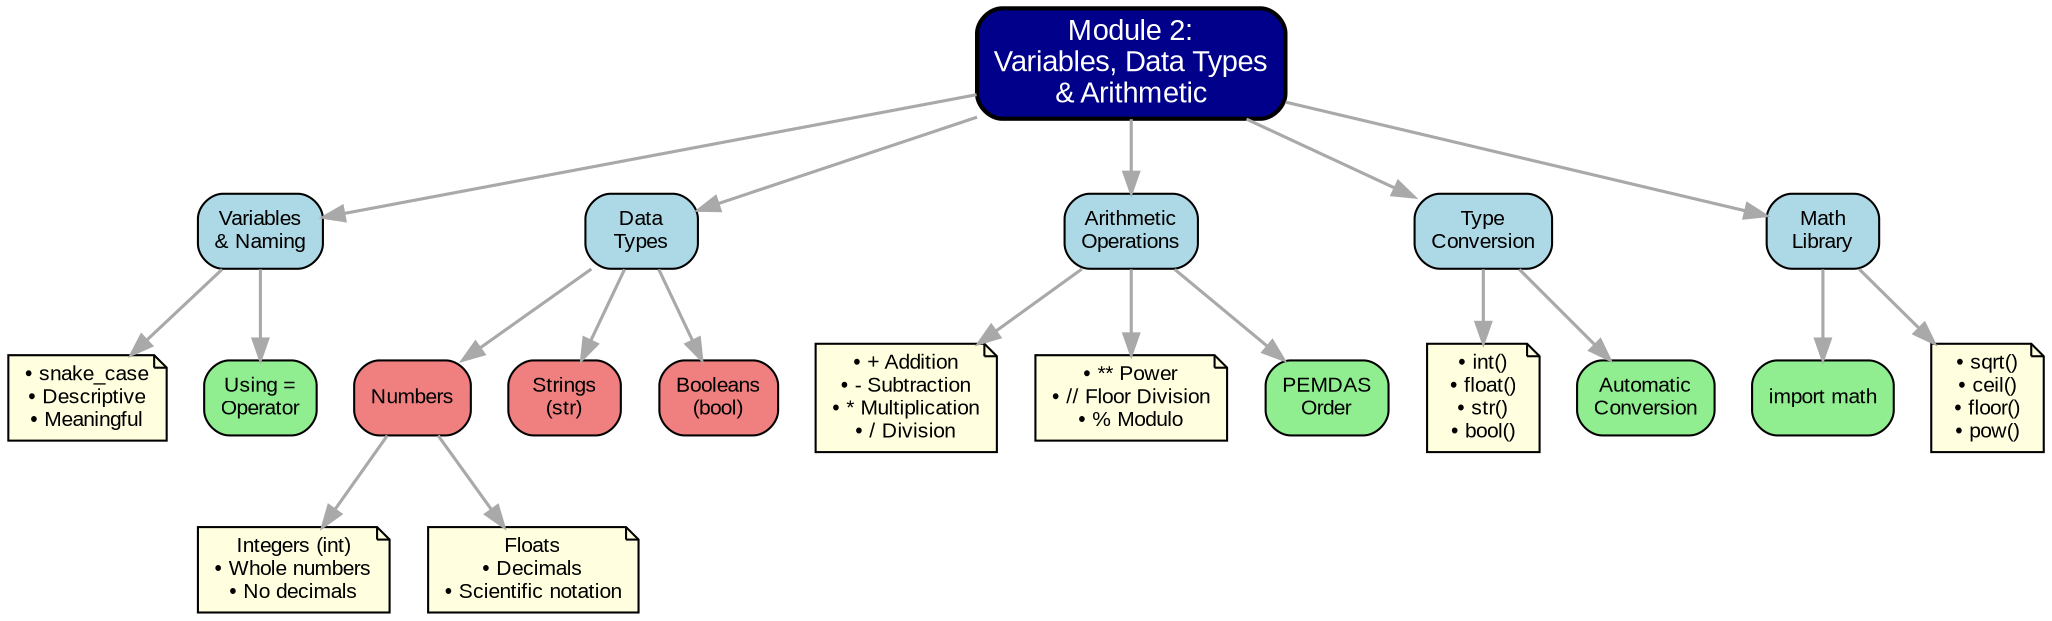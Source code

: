 digraph Module2_MindMap {
    rankdir=TB;
    node [shape=box, style="rounded,filled", fillcolor=lightblue, fontname="Arial", fontsize=10];
    edge [color=darkgray, penwidth=1.5];
    
    // Central node
    central [label="Module 2:\nVariables, Data Types\n& Arithmetic", fillcolor=darkblue, fontcolor=white, fontsize=14, penwidth=2];
    
    // Main branches
    variables [label="Variables\n& Naming", fillcolor=lightblue];
    datatypes [label="Data\nTypes", fillcolor=lightblue];
    arithmetic [label="Arithmetic\nOperations", fillcolor=lightblue];
    conversion [label="Type\nConversion", fillcolor=lightblue];
    mathlib [label="Math\nLibrary", fillcolor=lightblue];
    
    // Sub-branches for Variables
    naming [label="• snake_case\n• Descriptive\n• Meaningful", shape=note, fillcolor=lightyellow];
    assignment [label="Using =\nOperator", fillcolor=lightgreen];
    
    // Sub-branches for Data Types
    numbers [label="Numbers", fillcolor=lightcoral];
    text [label="Strings\n(str)", fillcolor=lightcoral];
    boolean [label="Booleans\n(bool)", fillcolor=lightcoral];
    
    // Number types
    integers [label="Integers (int)\n• Whole numbers\n• No decimals", shape=note, fillcolor=lightyellow];
    floats [label="Floats\n• Decimals\n• Scientific notation", shape=note, fillcolor=lightyellow];
    
    // Sub-branches for Arithmetic
    basic_ops [label="• + Addition\n• - Subtraction\n• * Multiplication\n• / Division", shape=note, fillcolor=lightyellow];
    special_ops [label="• ** Power\n• // Floor Division\n• % Modulo", shape=note, fillcolor=lightyellow];
    order [label="PEMDAS\nOrder", fillcolor=lightgreen];
    
    // Sub-branches for Type Conversion
    functions [label="• int()\n• float()\n• str()\n• bool()", shape=note, fillcolor=lightyellow];
    implicit [label="Automatic\nConversion", fillcolor=lightgreen];
    
    // Sub-branches for Math Library
    import [label="import math", fillcolor=lightgreen];
    funcs [label="• sqrt()\n• ceil()\n• floor()\n• pow()", shape=note, fillcolor=lightyellow];
    
    // Connections
    central -> {variables datatypes arithmetic conversion mathlib};
    variables -> {naming assignment};
    datatypes -> {numbers text boolean};
    numbers -> {integers floats};
    arithmetic -> {basic_ops special_ops order};
    conversion -> {functions implicit};
    mathlib -> {import funcs};
}
